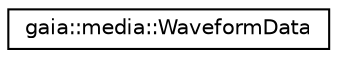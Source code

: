 digraph G
{
  edge [fontname="Helvetica",fontsize="10",labelfontname="Helvetica",labelfontsize="10"];
  node [fontname="Helvetica",fontsize="10",shape=record];
  rankdir=LR;
  Node1 [label="gaia::media::WaveformData",height=0.2,width=0.4,color="black", fillcolor="white", style="filled",URL="$d5/d66/classgaia_1_1media_1_1_waveform_data.html",tooltip="Class which describes the waveform data of an audio track."];
}
